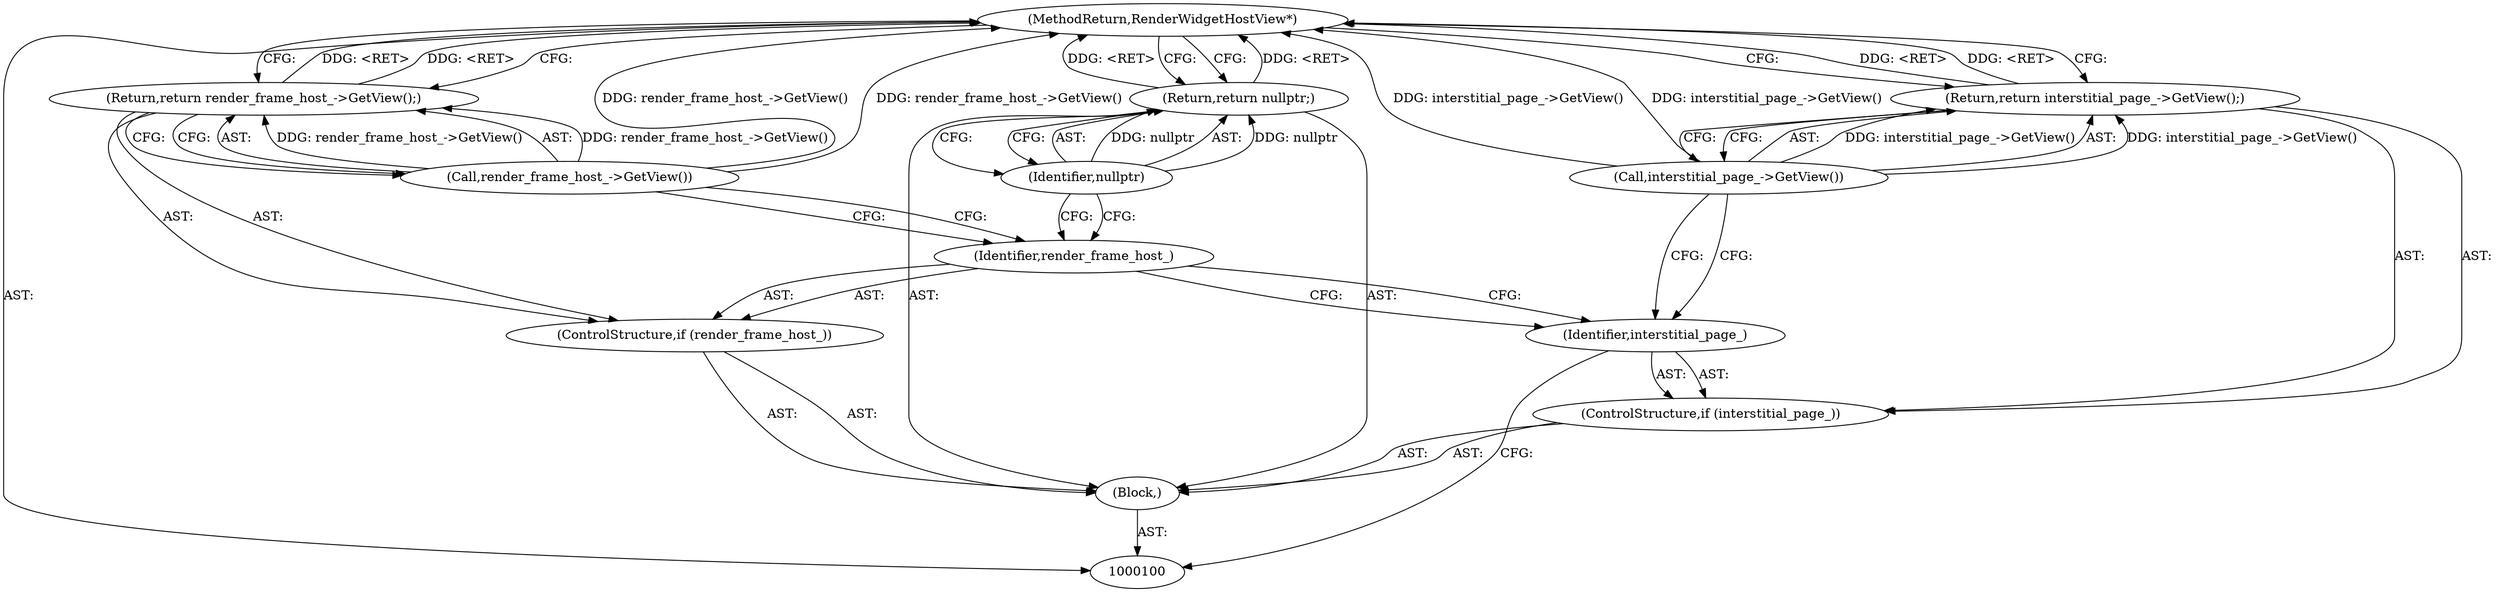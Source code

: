 digraph "1_Chrome_adca986a53b31b6da4cb22f8e755f6856daea89a_2" {
"1000112" [label="(MethodReturn,RenderWidgetHostView*)"];
"1000101" [label="(Block,)"];
"1000102" [label="(ControlStructure,if (interstitial_page_))"];
"1000103" [label="(Identifier,interstitial_page_)"];
"1000105" [label="(Call,interstitial_page_->GetView())"];
"1000104" [label="(Return,return interstitial_page_->GetView();)"];
"1000106" [label="(ControlStructure,if (render_frame_host_))"];
"1000107" [label="(Identifier,render_frame_host_)"];
"1000109" [label="(Call,render_frame_host_->GetView())"];
"1000108" [label="(Return,return render_frame_host_->GetView();)"];
"1000111" [label="(Identifier,nullptr)"];
"1000110" [label="(Return,return nullptr;)"];
"1000112" -> "1000100"  [label="AST: "];
"1000112" -> "1000104"  [label="CFG: "];
"1000112" -> "1000108"  [label="CFG: "];
"1000112" -> "1000110"  [label="CFG: "];
"1000108" -> "1000112"  [label="DDG: <RET>"];
"1000105" -> "1000112"  [label="DDG: interstitial_page_->GetView()"];
"1000109" -> "1000112"  [label="DDG: render_frame_host_->GetView()"];
"1000110" -> "1000112"  [label="DDG: <RET>"];
"1000104" -> "1000112"  [label="DDG: <RET>"];
"1000101" -> "1000100"  [label="AST: "];
"1000102" -> "1000101"  [label="AST: "];
"1000106" -> "1000101"  [label="AST: "];
"1000110" -> "1000101"  [label="AST: "];
"1000102" -> "1000101"  [label="AST: "];
"1000103" -> "1000102"  [label="AST: "];
"1000104" -> "1000102"  [label="AST: "];
"1000103" -> "1000102"  [label="AST: "];
"1000103" -> "1000100"  [label="CFG: "];
"1000105" -> "1000103"  [label="CFG: "];
"1000107" -> "1000103"  [label="CFG: "];
"1000105" -> "1000104"  [label="AST: "];
"1000105" -> "1000103"  [label="CFG: "];
"1000104" -> "1000105"  [label="CFG: "];
"1000105" -> "1000112"  [label="DDG: interstitial_page_->GetView()"];
"1000105" -> "1000104"  [label="DDG: interstitial_page_->GetView()"];
"1000104" -> "1000102"  [label="AST: "];
"1000104" -> "1000105"  [label="CFG: "];
"1000105" -> "1000104"  [label="AST: "];
"1000112" -> "1000104"  [label="CFG: "];
"1000104" -> "1000112"  [label="DDG: <RET>"];
"1000105" -> "1000104"  [label="DDG: interstitial_page_->GetView()"];
"1000106" -> "1000101"  [label="AST: "];
"1000107" -> "1000106"  [label="AST: "];
"1000108" -> "1000106"  [label="AST: "];
"1000107" -> "1000106"  [label="AST: "];
"1000107" -> "1000103"  [label="CFG: "];
"1000109" -> "1000107"  [label="CFG: "];
"1000111" -> "1000107"  [label="CFG: "];
"1000109" -> "1000108"  [label="AST: "];
"1000109" -> "1000107"  [label="CFG: "];
"1000108" -> "1000109"  [label="CFG: "];
"1000109" -> "1000112"  [label="DDG: render_frame_host_->GetView()"];
"1000109" -> "1000108"  [label="DDG: render_frame_host_->GetView()"];
"1000108" -> "1000106"  [label="AST: "];
"1000108" -> "1000109"  [label="CFG: "];
"1000109" -> "1000108"  [label="AST: "];
"1000112" -> "1000108"  [label="CFG: "];
"1000108" -> "1000112"  [label="DDG: <RET>"];
"1000109" -> "1000108"  [label="DDG: render_frame_host_->GetView()"];
"1000111" -> "1000110"  [label="AST: "];
"1000111" -> "1000107"  [label="CFG: "];
"1000110" -> "1000111"  [label="CFG: "];
"1000111" -> "1000110"  [label="DDG: nullptr"];
"1000110" -> "1000101"  [label="AST: "];
"1000110" -> "1000111"  [label="CFG: "];
"1000111" -> "1000110"  [label="AST: "];
"1000112" -> "1000110"  [label="CFG: "];
"1000110" -> "1000112"  [label="DDG: <RET>"];
"1000111" -> "1000110"  [label="DDG: nullptr"];
}
